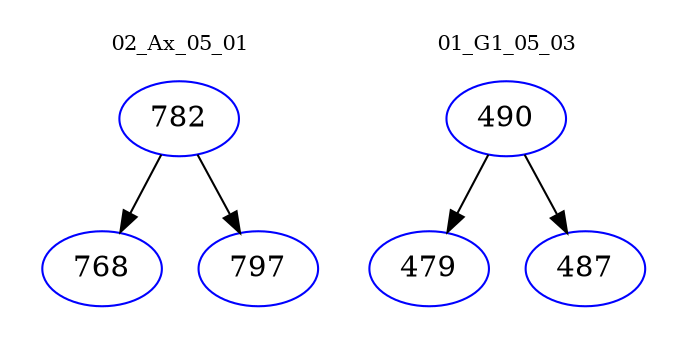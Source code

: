 digraph{
subgraph cluster_0 {
color = white
label = "02_Ax_05_01";
fontsize=10;
T0_782 [label="782", color="blue"]
T0_782 -> T0_768 [color="black"]
T0_768 [label="768", color="blue"]
T0_782 -> T0_797 [color="black"]
T0_797 [label="797", color="blue"]
}
subgraph cluster_1 {
color = white
label = "01_G1_05_03";
fontsize=10;
T1_490 [label="490", color="blue"]
T1_490 -> T1_479 [color="black"]
T1_479 [label="479", color="blue"]
T1_490 -> T1_487 [color="black"]
T1_487 [label="487", color="blue"]
}
}
